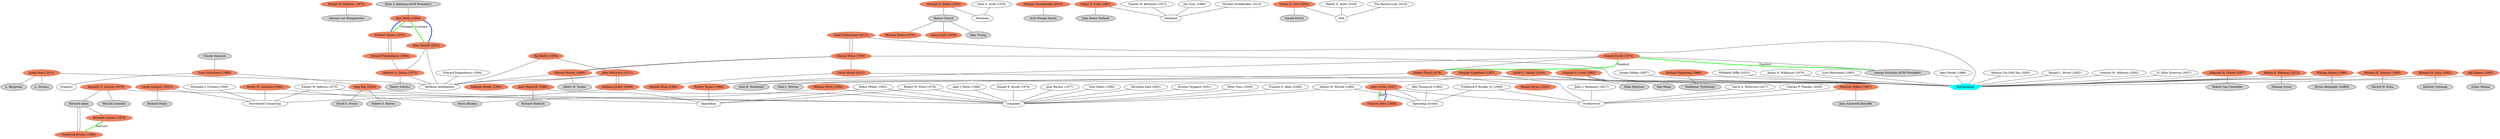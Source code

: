 graph anyrelation {

    // Node Properties
        "Edsger W. Dijkstra  (1972)" [style = filled,color=salmon2];
        "Hao Wang" [style = filled];
        "Judea Pearl (2011)" [style = filled,color=salmon2];
        "Robert Floyd (1978)" [style = filled,color=salmon2];
        "Dabbala Reddy (1994)" [style = filled,color=salmon2];
        "Herbert A. Simon (1975)" [style = filled,color=salmon2];
        "David C. Evans" [style = filled];
        "Robert S. Barton" [style = filled];
        "John R. Woodyard" [style = filled];
        "Frederick Brooks (1999)" [style = filled,color=salmon2];
        "Michael O. Rabin (1976)" [style = filled,color=salmon2];
        "John Cocke (1987)" [style = filled,color=salmon2];
        "Ivan Sutherland (1988)" [style = filled,color=salmon2];
        "Kenneth Iverson (1979)" [style = filled,color=salmon2];
        "Richard Hamming (1968)" [style = filled,color=salmon2];
        "Barbara Liskov (2008)" [style = filled,color=salmon2];
        "Howard Aiken" [style = filled];
        "Mike Paterson" [style = filled];
        "Albert W. Tucker" [style = filled];
        "Alan Kay (2003)" [style = filled,color=salmon2];
        "Arch Waugh Naylor" [style = filled];
        "Shafi Goldwasser (2012)" [style = filled,color=salmon2];
        "Henry Schultz" [style = filled];
        "Allen Newell (1975)" [style = filled,color=salmon2];
        "Michael Rabin (1976)" [style = filled,color=salmon2];
        "Paul L. Morton" [style = filled];
        "Manuel Blum (1965)" [style = filled,color=salmon2];
        "Byron Alexander Griffith" [style = filled];
        "Richard E. Stearns (1993)" [style = filled,color=salmon2];
        "John Hopcroft (1986)" [style = filled,color=salmon2];
        "George Forsythe (ACM President)" [style = filled];
        "Donald Knuth (1974)" [style = filled,color=salmon2];
        "John Henry Holland" [style = filled];
        "Alonzo Church" [style = filled];
        "Kenneth E. Iverson (1979)" [style = filled,color=salmon2];
        "Waldemar Trjitzinsky" [style = filled];
        "Anthony Oettinge" [style = filled];
        "Manuel Blum (1995)" [style = filled,color=salmon2];
        "Alan Perlis (1966)" [style = filled,color=salmon2];
        "Edward Feigenbaum (1994)" [style = filled,color=salmon2];
        "Robert Lee Constable" [style = filled];
        "Dana Scott (1976)" [style = filled,color=salmon2];
        "Raj Reddy (1994)" [style = filled,color=salmon2];
        "Douglas Engelbart (1997)" [style = filled,color=salmon2];
        "Butler W. Lampson (1992)" [style = filled,color=salmon2];
        "Marvin Minsky (1969)" [style = filled,color=salmon2];
        "Claude Shannon" [style = filled];
        "Robert Tarjan (1986)" [style = filled,color=salmon2];
        "Stephen A. Cook (1982)" [style = filled,color=salmon2];
        "Leslie Lamport (2013)" [style = filled,color=salmon2];
        "Leslie G. Valiant (2010)" [style = filled,color=salmon2];
        "Edgar F. Codd (1981)" [style = filled,color=salmon2];
        "Thomas Cover" [style = filled];
        "Alan Turing" [style = filled];
        "Richard M. Karp (1985)" [style = filled,color=salmon2];
        "Harold W. Kuhn" [style = filled];
        "L. Bergstein" [style = filled];
        "Vinton G. Cerf (2004)" [style = filled,color=salmon2];
        "Michael Stonebraker (2013)" [style = filled,color=salmon2];
        "Edmund M. Clarke (2007)" [style = filled,color=salmon2];
        "John Ashworth Ratcliffe" [style = filled];
        "John McCarthy (1971)" [style = filled,color=salmon2];
        "Herbert Simon (1975)" [style = filled,color=salmon2];
        "Silvio Micali (2012)" [style = filled,color=salmon2];
        "Maurice Wilkes (1967)" [style = filled,color=salmon2];
        "Martin E. Hellman (2015)" [style = filled,color=salmon2];
        "Richard Palais" [style = filled];
        "Niklaus Wirth (1984)" [style = filled,color=salmon2];
        "L. Strauss" [style = filled];
        "Richard Mattson" [style = filled];
        "Frances Allen (2006)" [style = filled,color=salmon2];
        "Adriaan van Wijngaarden" [style = filled];
        "William Kahan (1989)" [style = filled,color=salmon2];
        "Gerald Estrin" [style = filled];
        "Peter J. Denning (ACM President)" [style = filled];
        "Zohar Manna" [style = filled];
        "Adi Shamir (2002)" [style = filled,color=salmon2];
        "Wassily Leontief" [style = filled];
        "Harry Huskey" [style = filled];
        "Ronald Rivest (2002)" [style = filled,color=salmon2];
        // Field Properties
        "Mathematics" [shape = polygon, sides = 5, style = filled, color = cyan]
        "Compilers"
        "Web"
        "Architecture"
        "Algorithms"
        "Operating System"
        "Distributed Computing"
        "Mathematics"
        "Database"
        "Artificial Intelligence"
  
    // Relationship
    // PhD Supervisor - Student
    "Alonzo Church" -- "Alan Turing";
    "Alonzo Church" -- "Michael Rabin (1976)";
    "Alonzo Church" -- "Dana Scott (1976)";
    "Claude Shannon" -- "Ivan Sutherland (1988)";
    "Howard Aiken" -- "Kenneth Iverson (1979)";
    "Howard Aiken" -- "Frederick Brooks (1999)";
    "John McCarthy (1971)" -- "Dabbala Reddy (1994)";
    "John McCarthy (1971)" -- "Barbara Liskov (2008)";
    "Herbert Simon (1975)" -- "Edward Feigenbaum (1994)";
    "Marvin Minsky (1969)" -- "Manuel Blum (1995)";
    "Robert Floyd (1978)" -- "Ronald Rivest (2002)";
    "Robert Floyd (1978)" -- "Robert Tarjan (1986)";
    "Manuel Blum (1995)" -- "Shafi Goldwasser (2012)";
    "Manuel Blum (1995)" -- "Silvio Micali (2012)";

    // Co-author
    "Alan Perlis (1966)" -- "Allen Newell (1975)" [color=blue, penwidth=3];
    "Alan Perlis (1966)" -- "Herbert Simon (1975)" [color=blue, penwidth=3];
    "John Cocke (1987)" -- "Frances Allen (2006)" [color=blue, penwidth=3];
    
    // Colleagues
    "Alan Perlis (1966)" -- "Allen Newell (1975)" [color=green, penwidth=3, label="Carnegie"]
    "Alan Perlis (1966)" -- "Herbert Simon (1975)" [color=green, penwidth=3, label="Carnegie"]
    "John Cocke (1987)" -- "Frances Allen (2006)" [color=green, penwidth=3, label="IBM"]
    "Kenneth Iverson (1979)" -- "Frederick Brooks (1999)" [color=green, penwidth=3, label="Harvard"]
    "Donald Knuth (1974)" -- "Robert Floyd (1978)" [color=green, penwidth=3, label="Stanford"]
    "Donald Knuth (1974)" -- "George Forsythe (ACM President)" [color=green, penwidth=3, label="Stanford"]

    //Prof-student
    "Donald Knuth (1974)" -- "Robert Tarjan (1986)"
    "Howard Aiken" -- "Frederick Brooks (1999)"
    "Ivan Sutherland (1988)" -- "Alan Kay (2003)"
     
    //Necrologies/misc.
    "Peter J. Denning (ACM President)" -- "Alan Perlis (1966)"
    "Donald Knuth (1974)" -- "George Forsythe (ACM President)"
    "Donald Knuth (1974)" -- "Robert Floyd (1978)"
    "Edward Feigenbaum (1994)" -- "Herbert Simon (1975)"

    //Others
    "Richard Hamming (1968)" -- "Waldemar Trjitzinsky"
    "Niklaus Wirth (1984)" -- "Harry Huskey"
    "Stephen A. Cook (1982)" -- "Hao Wang"
    "Adi Shamir (2002)" -- "Zohar Manna"
    "Kenneth E. Iverson (1979)" -- "Howard Aiken"
    "Kenneth E. Iverson (1979)" -- "Wassily Leontief"
    "Raj Reddy (1994)" -- "John McCarthy (1971)"
    "Edward Feigenbaum (1994)" -- "Herbert A. Simon (1975)"
    "Leslie G. Valiant (2010)" -- "Mike Paterson"
    "Edmund M. Clarke (2007)" -- "Robert Lee Constable"
    "Marvin Minsky (1969)" -- "Albert W. Tucker"
    "Herbert A. Simon (1975)" -- "Henry Schultz"
    "Edsger W. Dijkstra  (1972)" -- "Adriaan van Wijngaarden"
    "Edgar F. Codd (1981)" -- "John Henry Holland"
    "Alan Kay (2003)" -- "David C. Evans"
    "Alan Kay (2003)" -- "Robert S. Barton"
    "Martin E. Hellman (2015)" -- "Thomas Cover"
    "Manuel Blum (1995)" -- "Marvin Minsky (1969)"
    "Silvio Micali (2012)" -- "Manuel Blum (1965)"
    "John Hopcroft (1986)" -- "Richard Mattson"
    "Leslie Lamport (2013)" -- "Richard Palais"
    "Michael Stonebraker (2013)" -- "Arch Waugh Naylor"
    "Richard E. Stearns (1993)" -- "Harold W. Kuhn"
    "William Kahan (1989)" -- "Byron Alexander Griffith"
    "Douglas Engelbart (1997)" -- "Paul L. Morton"
    "Douglas Engelbart (1997)" -- "John R. Woodyard"
    "Shafi Goldwasser (2012)" -- "Manuel Blum (1995)"
    "Butler W. Lampson (1992)" -- "Harry Huskey"
    "Maurice Wilkes (1967)" -- "John Ashworth Ratcliffe"
    "Allen Newell (1975)" -- "Herbert A. Simon (1975)"
    "Barbara Liskov (2008)" -- "John McCarthy (1971)"
    "Judea Pearl (2011)" -- "L. Strauss"
    "Judea Pearl (2011)" -- "L. Bergstein"
    "Michael O. Rabin (1976)" -- "Alonzo Church"
    "Vinton G. Cerf (2004)" -- "Gerald Estrin"
    "Richard M. Karp (1985)" -- "Anthony Oettinge"

    // field of study
        "Alan J. Perlis (1966)" -- "Compilers"
    "Maurice Wilkes (1967)" -- "Architecture"
    "Richard Hamming (1968)" -- "Mathematics"
    "Marvin Minsky (1969)" -- "Artificial Intelligence"
    "James H. Wilkinson (1970)" -- "Mathematics"
    "John McCarthy (1971)" -- "Artificial Intelligence"
    "Edsger W. Dijkstra (1972)" -- "Algorithms"
    "Edsger W. Dijkstra (1972)" -- "Distributed Computing"
    "Charles W. Bachman (1973)" -- "Database"
    "Donald E. Knuth (1974)" -- "Compilers"
    "Allen Newell (1975)" -- "Artificial Intelligence"
    "Herbert A. Simon (1975)" -- "Artificial Intelligence"
    "Michael O. Rabin (1976)" -- "Automata"
    "Dana S. Scott (1976)" -- "Automata"
    "John Backus (1977)" -- "Compilers"
    "Robert W. Floyd (1978)" -- "Algorithms"
    "Robert W. Floyd (1978)" -- "Compilers"
    "Kenneth E. Iverson (1979)" -- "Compilers"
    "Tony Hoare (1980)" -- "Compilers"
    "Edgar F. Codd (1981)" -- "Database"
    "Stephen A. Cook (1982)" -- "Mathematics"
    "Ken Thompson (1983)" -- "Operating System"
    "Dennis M. Ritchie (1983)" -- "Operating System"
    "Dennis M. Ritchie (1983)" -- "Compilers"
    "Niklaus Wirth (1984)" -- "Compilers"
    "Richard M. Karp (1985)" -- "Mathematics"
    "John Hopcroft (1986)" -- "Algorithms"
    "Robert Tarjan (1986)" -- "Algorithms"
    "John Cocke (1987)" -- "Architecture"
    "John Cocke (1987)" -- "Operating System"
    "Ivan Sutherland (1988)" -- "Graphics"
    "William Kahan (1989)" -- "Mathematics"
    "Fernando J. Corbató (1990)" -- "Distributed Computing"
    "Robin Milner (1991)" -- "Compilers"
    "Robin Milner (1991)" -- "Algorithms"
    "Butler W. Lampson (1992)" -- "Distributed Computing"
    "Juris Hartmanis (1993)" -- "Mathematics"
    "Richard E. Stearns (1993)" -- "Mathematics"
    "Edward Feigenbaum (1994)" -- "Artificial Intelligence"
    "Raj Reddy (1994)" -- "Artificial Intelligence"
    "Manuel Blum (1995)" -- "Mathematics"
    "Amir Pnueli (1996)" -- "Mathematics"
    "Douglas Engelbart (1997)" -- "Mathematics"
    "Douglas Engelbart (1997)" -- "Architecture"
    "Jim Gray (1998)" -- "Database"
    "Frederick P. Brooks, Jr. (1999)" -- "Architecture"
    "Frederick P. Brooks, Jr. (1999)" -- "Operating System"
    "Andrew Chi-Chih Yao (2000)" -- "Mathematics"
    "Ole-Johan Dahl (2001)" -- "Compilers"
    "Kristen Nygaard (2001)" -- "Compilers"
    "Ronald L. Rivest (2002)" -- "Mathematics"
    "Adi Shamir (2002)" -- "Mathematics"
    "Leonard M. Adleman (2002)" -- "Mathematics"
    "Alan Kay (2003)" -- "Compilers"
    "Vinton G. Cerf (2004)" -- "Web"
    "Robert E. Kahn (2004)" -- "Web"
    "Peter Naur (2005)" -- "Compilers"
    "Frances E. Allen (2006)" -- "Compilers"
    "Edmund M. Clarke (2007)" -- "Mathematics"
    "E. Allen Emerson (2007)" -- "Mathematics"
    "Joseph Sifakis (2007)" -- "Mathematics"
    "Barbara Liskov (2008)" -- "Compilers"
    "Barbara Liskov (2008)" -- "Distributed Computing"
    "Charles P. Thacker (2009)" -- "Architecture"
    "Leslie G. Valiant (2010)" -- "Mathematics"
    "Judea Pearl (2011)" -- "Artificial Intelligence"
    "Silvio Micali (2012)" -- "Mathematics"
    "Shafi Goldwasser (2012)" -- "Mathematics"
    "Leslie Lamport (2013)" -- "Distributed Computing"
    "Michael Stonebraker (2014)" -- "Database"
    "Martin E. Hellman (2015)" -- "Mathematics"
    "Whitfield Diffie (2015)" -- "Mathematics"
    "Tim Berners-Lee (2016)" -- "Web"
    "John L. Hennessy (2017)" -- "Architecture"
    "David A. Patterson (2017)" -- "Architecture"

 }